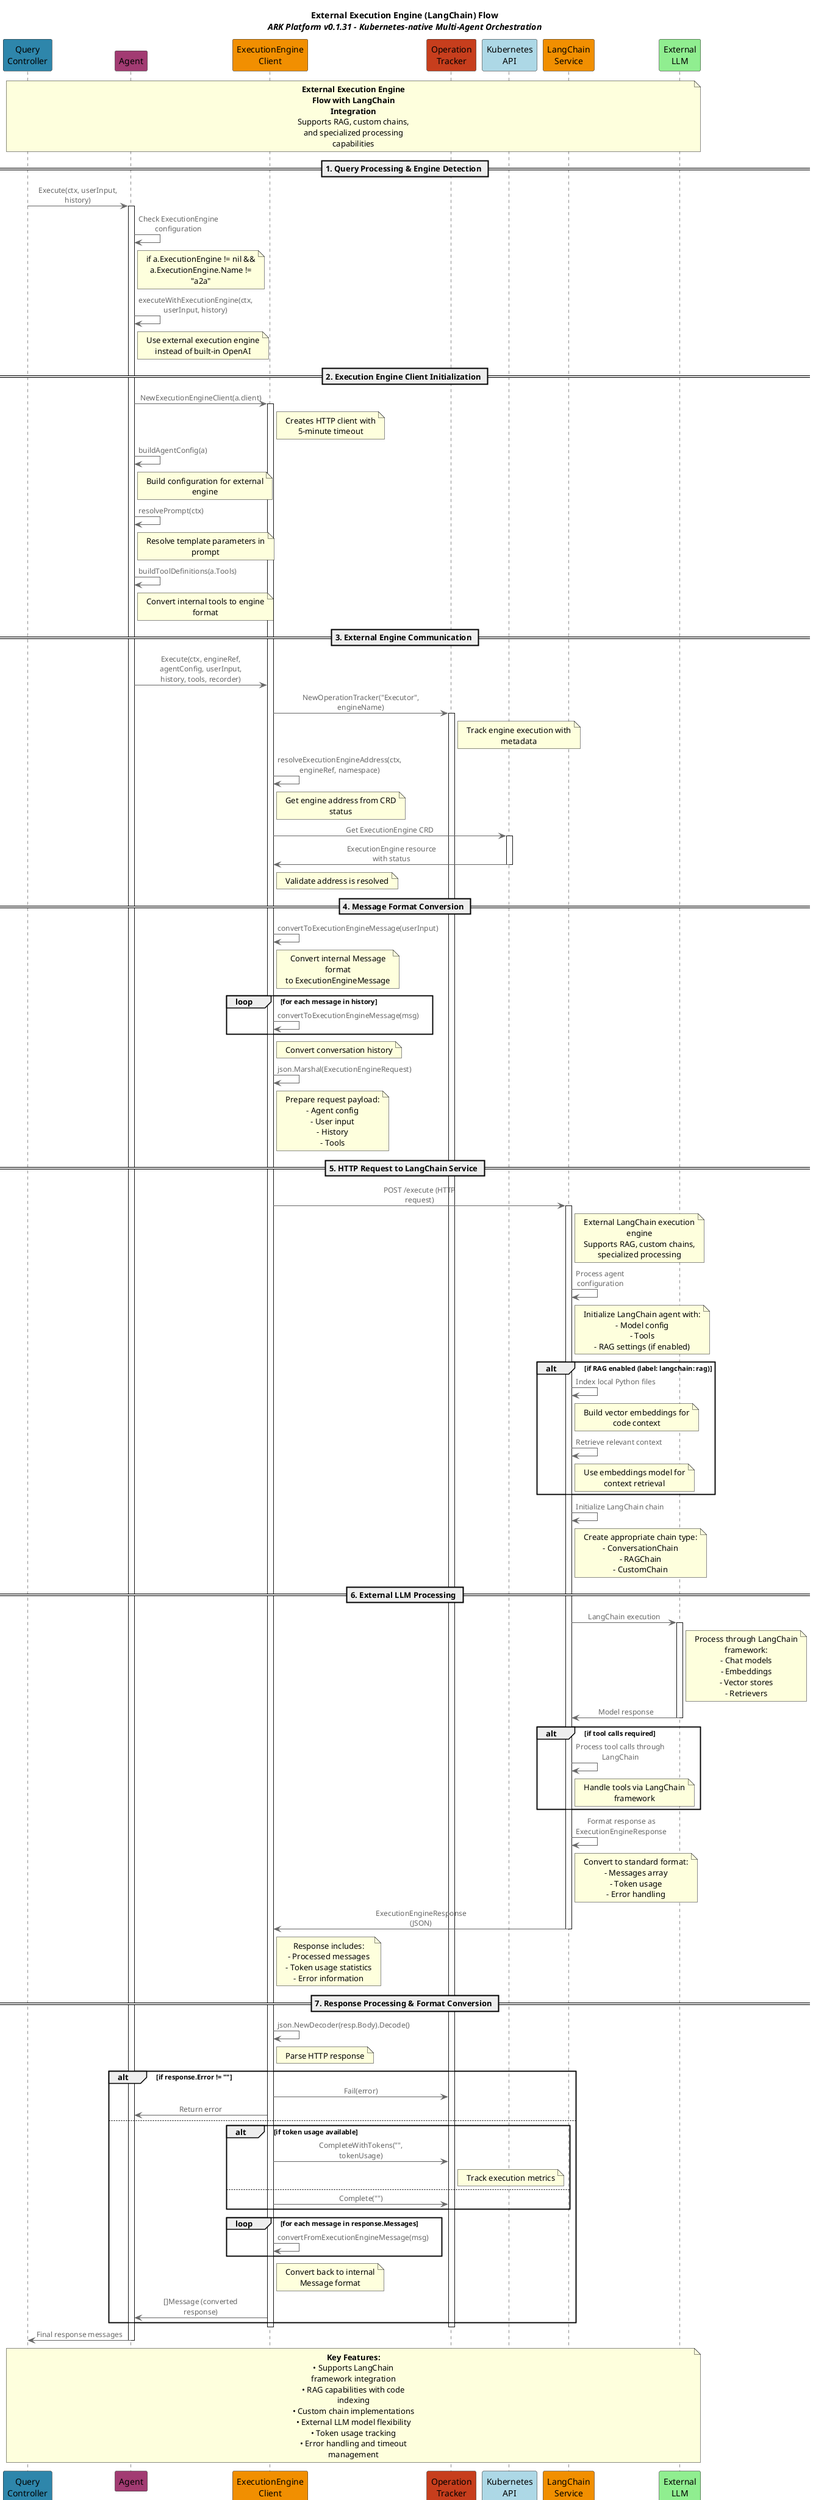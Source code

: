 @startuml external-execution-engine-langchain
!define ARKSTYLE
!include <awslib/AWSCommon>
!include <awslib/ApplicationIntegration/APIGateway>
!include <awslib/Compute/Lambda>

' Define color scheme for ARK components
!define ARK_PRIMARY #2E86AB
!define ARK_SECONDARY #A23B72
!define ARK_ACCENT #F18F01
!define ARK_SUCCESS #C73E1D
!define ARK_NEUTRAL #F4F4F4

' Title and header information
title **External Execution Engine (LangChain) Flow**\n//ARK Platform v0.1.31 - Kubernetes-native Multi-Agent Orchestration//

' Define participants with proper styling
participant "Query\nController" as QC ARK_PRIMARY
participant "Agent" as Agent ARK_SECONDARY
participant "ExecutionEngine\nClient" as EEC ARK_ACCENT
participant "Operation\nTracker" as OT ARK_SUCCESS
participant "Kubernetes\nAPI" as K8s #lightblue
participant "LangChain\nService" as LCS ARK_ACCENT
participant "External\nLLM" as LLM #lightgreen

' Main execution flow
note over QC, LLM
**External Execution Engine Flow with LangChain Integration**
Supports RAG, custom chains, and specialized processing capabilities
end note

== 1. Query Processing & Engine Detection ==
QC -> Agent : Execute(ctx, userInput, history)
activate Agent

Agent -> Agent : Check ExecutionEngine configuration
note right of Agent : if a.ExecutionEngine != nil && a.ExecutionEngine.Name != "a2a"

Agent -> Agent : executeWithExecutionEngine(ctx, userInput, history)
note right of Agent : Use external execution engine instead of built-in OpenAI

== 2. Execution Engine Client Initialization ==
Agent -> EEC : NewExecutionEngineClient(a.client)
activate EEC
note right of EEC : Creates HTTP client with 5-minute timeout

Agent -> Agent : buildAgentConfig(a)
note right of Agent : Build configuration for external engine

Agent -> Agent : resolvePrompt(ctx)
note right of Agent : Resolve template parameters in prompt

Agent -> Agent : buildToolDefinitions(a.Tools)
note right of Agent : Convert internal tools to engine format

== 3. External Engine Communication ==
Agent -> EEC : Execute(ctx, engineRef, agentConfig, userInput, history, tools, recorder)

EEC -> OT : NewOperationTracker("Executor", engineName)
activate OT
note right of OT : Track engine execution with metadata

EEC -> EEC : resolveExecutionEngineAddress(ctx, engineRef, namespace)
note right of EEC : Get engine address from CRD status

EEC -> K8s : Get ExecutionEngine CRD
activate K8s
K8s -> EEC : ExecutionEngine resource with status
deactivate K8s
note right of EEC : Validate address is resolved

== 4. Message Format Conversion ==
EEC -> EEC : convertToExecutionEngineMessage(userInput)
note right of EEC : Convert internal Message format\nto ExecutionEngineMessage

loop for each message in history
    EEC -> EEC : convertToExecutionEngineMessage(msg)
end
note right of EEC : Convert conversation history

EEC -> EEC : json.Marshal(ExecutionEngineRequest)
note right of EEC : Prepare request payload:\n- Agent config\n- User input\n- History\n- Tools

== 5. HTTP Request to LangChain Service ==
EEC -> LCS : POST /execute (HTTP request)
activate LCS
note right of LCS : External LangChain execution engine\nSupports RAG, custom chains, specialized processing

LCS -> LCS : Process agent configuration
note right of LCS : Initialize LangChain agent with:\n- Model config\n- Tools\n- RAG settings (if enabled)

alt if RAG enabled (label: langchain: rag)
    LCS -> LCS : Index local Python files
    note right of LCS : Build vector embeddings for code context
    
    LCS -> LCS : Retrieve relevant context
    note right of LCS : Use embeddings model for context retrieval
end

LCS -> LCS : Initialize LangChain chain
note right of LCS : Create appropriate chain type:\n- ConversationChain\n- RAGChain\n- CustomChain

== 6. External LLM Processing ==
LCS -> LLM : LangChain execution
activate LLM
note right of LLM : Process through LangChain framework:\n- Chat models\n- Embeddings\n- Vector stores\n- Retrievers

LLM -> LCS : Model response
deactivate LLM

alt if tool calls required
    LCS -> LCS : Process tool calls through LangChain
    note right of LCS : Handle tools via LangChain framework
end

LCS -> LCS : Format response as ExecutionEngineResponse
note right of LCS : Convert to standard format:\n- Messages array\n- Token usage\n- Error handling

LCS -> EEC : ExecutionEngineResponse (JSON)
deactivate LCS
note right of EEC : Response includes:\n- Processed messages\n- Token usage statistics\n- Error information

== 7. Response Processing & Format Conversion ==
EEC -> EEC : json.NewDecoder(resp.Body).Decode()
note right of EEC : Parse HTTP response

alt if response.Error != ""
    EEC -> OT : Fail(error)
    EEC -> Agent : Return error
else
    alt if token usage available
        EEC -> OT : CompleteWithTokens("", tokenUsage)
        note right of OT : Track execution metrics
    else
        EEC -> OT : Complete("")
    end
    
    loop for each message in response.Messages
        EEC -> EEC : convertFromExecutionEngineMessage(msg)
    end
    note right of EEC : Convert back to internal Message format
    
    EEC -> Agent : []Message (converted response)
end

deactivate OT
deactivate EEC

Agent -> QC : Final response messages
deactivate Agent

note over QC, LLM
**Key Features:**
• Supports LangChain framework integration
• RAG capabilities with code indexing
• Custom chain implementations
• External LLM model flexibility
• Token usage tracking
• Error handling and timeout management
end note

@enduml

